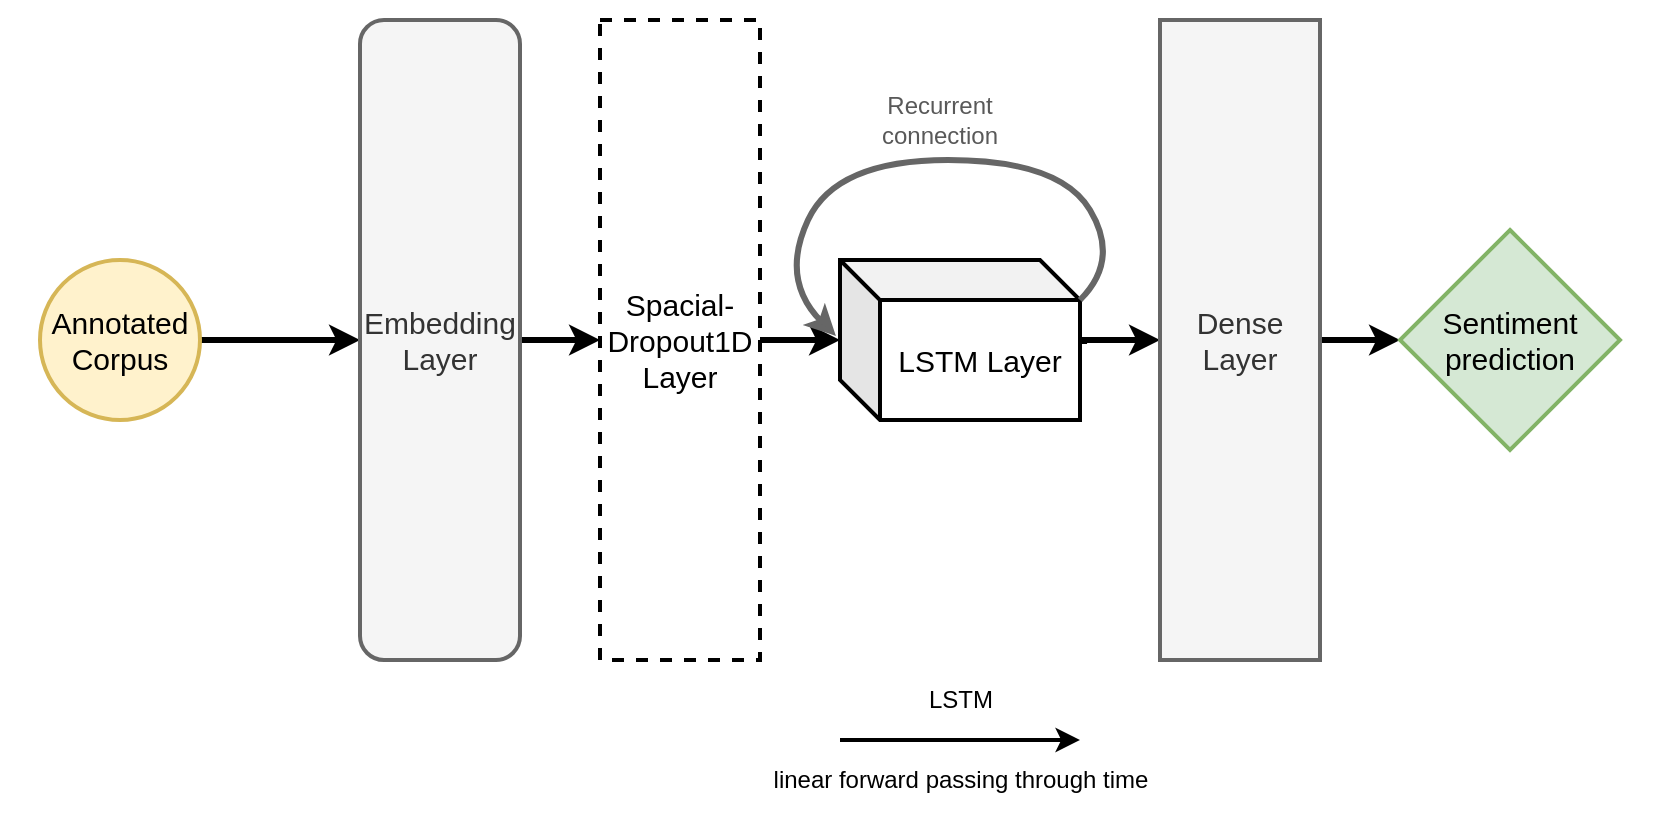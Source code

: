 <mxfile version="14.8.4" type="github">
  <diagram id="FgxprVoga50uPgCRiva-" name="Page-1">
    <mxGraphModel dx="1422" dy="791" grid="1" gridSize="10" guides="1" tooltips="1" connect="1" arrows="1" fold="1" page="1" pageScale="1" pageWidth="827" pageHeight="1169" math="0" shadow="0">
      <root>
        <mxCell id="0" />
        <mxCell id="1" parent="0" />
        <mxCell id="Z-zd4Z4Abuf2PiybZv9X-8" style="edgeStyle=orthogonalEdgeStyle;rounded=0;orthogonalLoop=1;jettySize=auto;html=1;exitX=1;exitY=0.5;exitDx=0;exitDy=0;entryX=0;entryY=0.5;entryDx=0;entryDy=0;strokeWidth=3;" parent="1" source="Z-zd4Z4Abuf2PiybZv9X-1" target="Z-zd4Z4Abuf2PiybZv9X-2" edge="1">
          <mxGeometry relative="1" as="geometry" />
        </mxCell>
        <mxCell id="Z-zd4Z4Abuf2PiybZv9X-1" value="&lt;font style=&quot;font-size: 15px&quot;&gt;Annotated Corpus&lt;/font&gt;" style="ellipse;whiteSpace=wrap;html=1;aspect=fixed;strokeWidth=2;fillColor=#fff2cc;strokeColor=#d6b656;" parent="1" vertex="1">
          <mxGeometry x="40" y="400" width="80" height="80" as="geometry" />
        </mxCell>
        <mxCell id="Z-zd4Z4Abuf2PiybZv9X-9" style="edgeStyle=orthogonalEdgeStyle;rounded=0;orthogonalLoop=1;jettySize=auto;html=1;exitX=1;exitY=0.5;exitDx=0;exitDy=0;entryX=0;entryY=0.5;entryDx=0;entryDy=0;strokeWidth=3;" parent="1" source="Z-zd4Z4Abuf2PiybZv9X-2" target="Z-zd4Z4Abuf2PiybZv9X-3" edge="1">
          <mxGeometry relative="1" as="geometry" />
        </mxCell>
        <mxCell id="Z-zd4Z4Abuf2PiybZv9X-2" value="&lt;font style=&quot;font-size: 15px&quot;&gt;Embedding Layer&lt;/font&gt;" style="rounded=1;whiteSpace=wrap;html=1;strokeWidth=2;fillColor=#f5f5f5;strokeColor=#666666;fontColor=#333333;" parent="1" vertex="1">
          <mxGeometry x="200" y="280" width="80" height="320" as="geometry" />
        </mxCell>
        <mxCell id="Z-zd4Z4Abuf2PiybZv9X-10" style="edgeStyle=orthogonalEdgeStyle;rounded=0;orthogonalLoop=1;jettySize=auto;html=1;exitX=1;exitY=0.5;exitDx=0;exitDy=0;strokeWidth=3;" parent="1" source="Z-zd4Z4Abuf2PiybZv9X-3" target="Z-zd4Z4Abuf2PiybZv9X-4" edge="1">
          <mxGeometry relative="1" as="geometry" />
        </mxCell>
        <mxCell id="Z-zd4Z4Abuf2PiybZv9X-3" value="&lt;font style=&quot;font-size: 15px&quot;&gt;Spacial-Dropout1D Layer&lt;/font&gt;" style="rounded=0;whiteSpace=wrap;html=1;strokeWidth=2;dashed=1;" parent="1" vertex="1">
          <mxGeometry x="320" y="280" width="80" height="320" as="geometry" />
        </mxCell>
        <mxCell id="Z-zd4Z4Abuf2PiybZv9X-13" style="edgeStyle=orthogonalEdgeStyle;rounded=0;orthogonalLoop=1;jettySize=auto;html=1;exitX=1.017;exitY=0.525;exitDx=0;exitDy=0;exitPerimeter=0;strokeWidth=3;" parent="1" source="Z-zd4Z4Abuf2PiybZv9X-4" target="Z-zd4Z4Abuf2PiybZv9X-5" edge="1">
          <mxGeometry relative="1" as="geometry">
            <Array as="points">
              <mxPoint x="562" y="440" />
            </Array>
          </mxGeometry>
        </mxCell>
        <mxCell id="Z-zd4Z4Abuf2PiybZv9X-4" value="&lt;font style=&quot;font-size: 15px&quot;&gt;LSTM Layer&lt;/font&gt;" style="shape=cube;whiteSpace=wrap;html=1;boundedLbl=1;backgroundOutline=1;darkOpacity=0.05;darkOpacity2=0.1;strokeWidth=2;" parent="1" vertex="1">
          <mxGeometry x="440" y="400" width="120" height="80" as="geometry" />
        </mxCell>
        <mxCell id="Z-zd4Z4Abuf2PiybZv9X-14" style="edgeStyle=orthogonalEdgeStyle;rounded=0;orthogonalLoop=1;jettySize=auto;html=1;exitX=1;exitY=0.5;exitDx=0;exitDy=0;entryX=0;entryY=0.5;entryDx=0;entryDy=0;strokeWidth=3;" parent="1" source="Z-zd4Z4Abuf2PiybZv9X-5" target="Z-zd4Z4Abuf2PiybZv9X-7" edge="1">
          <mxGeometry relative="1" as="geometry" />
        </mxCell>
        <mxCell id="Z-zd4Z4Abuf2PiybZv9X-5" value="&lt;font style=&quot;font-size: 15px&quot;&gt;Dense Layer&lt;/font&gt;" style="rounded=0;whiteSpace=wrap;html=1;strokeWidth=2;fillColor=#f5f5f5;strokeColor=#666666;fontColor=#333333;" parent="1" vertex="1">
          <mxGeometry x="600" y="280" width="80" height="320" as="geometry" />
        </mxCell>
        <mxCell id="Z-zd4Z4Abuf2PiybZv9X-7" value="&lt;font style=&quot;font-size: 15px&quot;&gt;Sentiment prediction&lt;/font&gt;" style="rhombus;whiteSpace=wrap;html=1;strokeWidth=2;fillColor=#d5e8d4;strokeColor=#82b366;" parent="1" vertex="1">
          <mxGeometry x="720" y="385" width="110" height="110" as="geometry" />
        </mxCell>
        <mxCell id="Z-zd4Z4Abuf2PiybZv9X-11" value="" style="curved=1;endArrow=classic;html=1;strokeWidth=3;entryX=-0.017;entryY=0.475;entryDx=0;entryDy=0;entryPerimeter=0;fillColor=#f5f5f5;strokeColor=#666666;" parent="1" target="Z-zd4Z4Abuf2PiybZv9X-4" edge="1">
          <mxGeometry width="50" height="50" relative="1" as="geometry">
            <mxPoint x="560" y="420" as="sourcePoint" />
            <mxPoint x="420" y="410" as="targetPoint" />
            <Array as="points">
              <mxPoint x="580" y="400" />
              <mxPoint x="550" y="350" />
              <mxPoint x="438" y="350" />
              <mxPoint x="410" y="410" />
            </Array>
          </mxGeometry>
        </mxCell>
        <mxCell id="Z-zd4Z4Abuf2PiybZv9X-15" value="&lt;font color=&quot;#595959&quot;&gt;Recurrent connection&lt;/font&gt;" style="text;html=1;strokeColor=none;fillColor=none;align=center;verticalAlign=middle;whiteSpace=wrap;rounded=0;dashed=1;" parent="1" vertex="1">
          <mxGeometry x="470" y="320" width="40" height="20" as="geometry" />
        </mxCell>
        <mxCell id="Z-zd4Z4Abuf2PiybZv9X-16" value="" style="rounded=0;whiteSpace=wrap;html=1;dashed=1;strokeWidth=2;fillColor=none;strokeColor=none;" parent="1" vertex="1">
          <mxGeometry x="20" y="270" width="830" height="410" as="geometry" />
        </mxCell>
        <mxCell id="bD0CdZfB6KnG4RW5OPmj-1" value="" style="endArrow=classic;html=1;strokeWidth=2;" edge="1" parent="1">
          <mxGeometry width="50" height="50" relative="1" as="geometry">
            <mxPoint x="440" y="640" as="sourcePoint" />
            <mxPoint x="560" y="640" as="targetPoint" />
          </mxGeometry>
        </mxCell>
        <mxCell id="bD0CdZfB6KnG4RW5OPmj-2" value="linear forward passing through time" style="text;html=1;align=center;verticalAlign=middle;resizable=0;points=[];autosize=1;strokeColor=none;" vertex="1" parent="1">
          <mxGeometry x="395" y="650" width="210" height="20" as="geometry" />
        </mxCell>
        <mxCell id="bD0CdZfB6KnG4RW5OPmj-3" value="LSTM" style="text;html=1;align=center;verticalAlign=middle;resizable=0;points=[];autosize=1;strokeColor=none;" vertex="1" parent="1">
          <mxGeometry x="475" y="610" width="50" height="20" as="geometry" />
        </mxCell>
      </root>
    </mxGraphModel>
  </diagram>
</mxfile>
